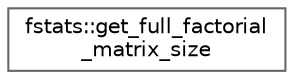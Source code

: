 digraph "Graphical Class Hierarchy"
{
 // LATEX_PDF_SIZE
  bgcolor="transparent";
  edge [fontname=Helvetica,fontsize=10,labelfontname=Helvetica,labelfontsize=10];
  node [fontname=Helvetica,fontsize=10,shape=box,height=0.2,width=0.4];
  rankdir="LR";
  Node0 [label="fstats::get_full_factorial\l_matrix_size",height=0.2,width=0.4,color="grey40", fillcolor="white", style="filled",URL="$interfacefstats_1_1get__full__factorial__matrix__size.html",tooltip="Computes the appropriate size for a full-factorial design table."];
}
